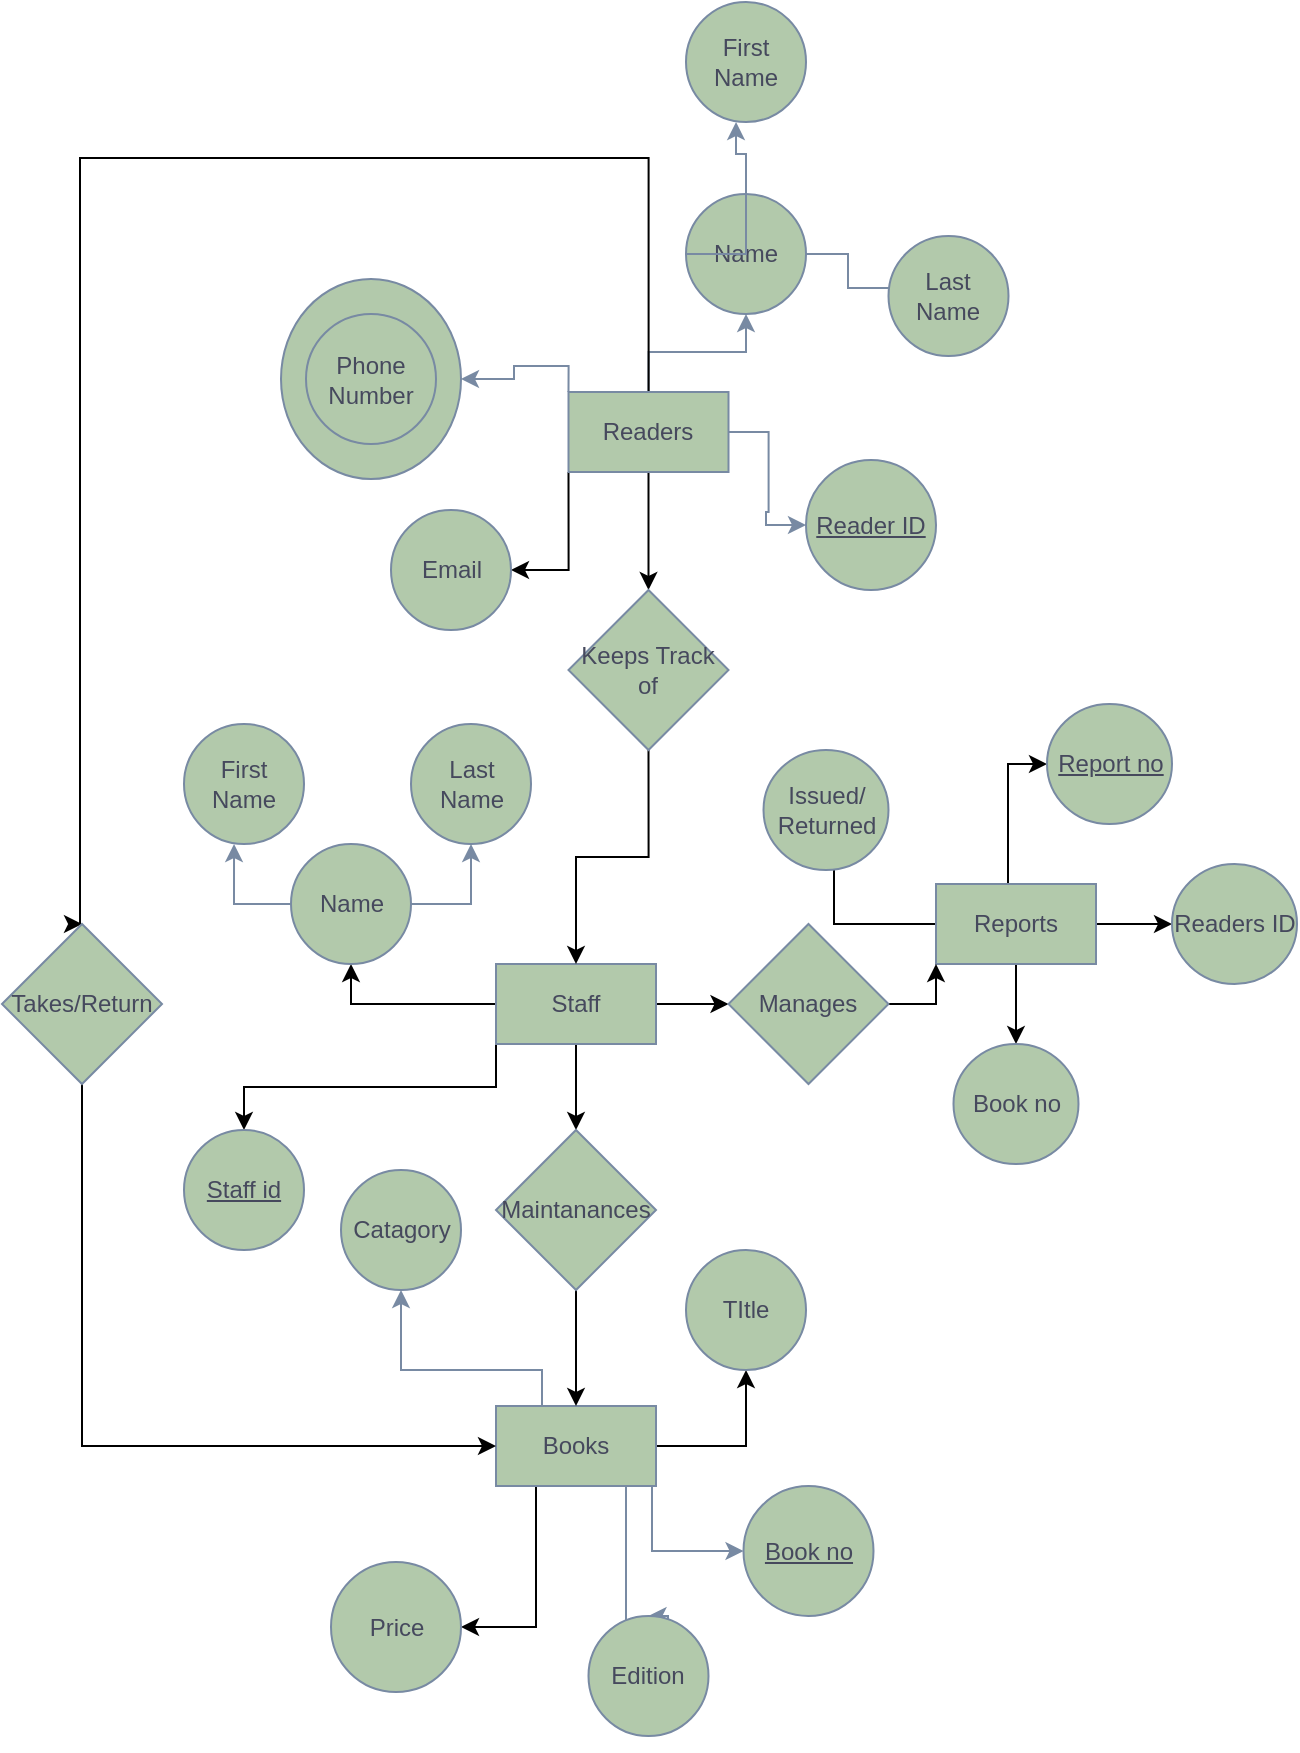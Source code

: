 <mxfile version="22.0.8" type="github">
  <diagram id="R2lEEEUBdFMjLlhIrx00" name="Page-1">
    <mxGraphModel dx="2602" dy="856" grid="1" gridSize="13" guides="1" tooltips="1" connect="1" arrows="1" fold="1" page="1" pageScale="1" pageWidth="1100" pageHeight="850" background="none" math="0" shadow="0" extFonts="Permanent Marker^https://fonts.googleapis.com/css?family=Permanent+Marker">
      <root>
        <mxCell id="0" />
        <mxCell id="1" parent="0" />
        <mxCell id="fH8mJjxcbIheR-t7tr0s-37" style="edgeStyle=orthogonalEdgeStyle;rounded=0;orthogonalLoop=1;jettySize=auto;html=1;exitX=0.5;exitY=0;exitDx=0;exitDy=0;entryX=0.5;entryY=1;entryDx=0;entryDy=0;labelBackgroundColor=none;strokeColor=#788AA3;fontColor=default;" parent="1" source="fH8mJjxcbIheR-t7tr0s-26" target="fH8mJjxcbIheR-t7tr0s-30" edge="1">
          <mxGeometry relative="1" as="geometry" />
        </mxCell>
        <mxCell id="fH8mJjxcbIheR-t7tr0s-38" style="edgeStyle=orthogonalEdgeStyle;rounded=0;orthogonalLoop=1;jettySize=auto;html=1;exitX=1;exitY=0.5;exitDx=0;exitDy=0;entryX=0;entryY=0.5;entryDx=0;entryDy=0;labelBackgroundColor=none;strokeColor=#788AA3;fontColor=default;" parent="1" source="fH8mJjxcbIheR-t7tr0s-26" target="fH8mJjxcbIheR-t7tr0s-28" edge="1">
          <mxGeometry relative="1" as="geometry" />
        </mxCell>
        <mxCell id="fH8mJjxcbIheR-t7tr0s-40" style="edgeStyle=orthogonalEdgeStyle;rounded=0;orthogonalLoop=1;jettySize=auto;html=1;exitX=0;exitY=0;exitDx=0;exitDy=0;entryX=1;entryY=0.5;entryDx=0;entryDy=0;labelBackgroundColor=none;strokeColor=#788AA3;fontColor=default;" parent="1" source="fH8mJjxcbIheR-t7tr0s-26" target="fH8mJjxcbIheR-t7tr0s-29" edge="1">
          <mxGeometry relative="1" as="geometry">
            <Array as="points">
              <mxPoint x="166" y="338" />
              <mxPoint x="139" y="338" />
              <mxPoint x="139" y="345" />
            </Array>
          </mxGeometry>
        </mxCell>
        <mxCell id="rkeX6iYqrd1ysi2gWYMc-37" style="edgeStyle=orthogonalEdgeStyle;rounded=0;orthogonalLoop=1;jettySize=auto;html=1;exitX=0;exitY=1;exitDx=0;exitDy=0;entryX=1;entryY=0.5;entryDx=0;entryDy=0;" parent="1" source="fH8mJjxcbIheR-t7tr0s-26" target="fH8mJjxcbIheR-t7tr0s-27" edge="1">
          <mxGeometry relative="1" as="geometry" />
        </mxCell>
        <mxCell id="rkeX6iYqrd1ysi2gWYMc-39" value="" style="edgeStyle=orthogonalEdgeStyle;rounded=0;orthogonalLoop=1;jettySize=auto;html=1;" parent="1" source="fH8mJjxcbIheR-t7tr0s-26" target="rkeX6iYqrd1ysi2gWYMc-38" edge="1">
          <mxGeometry relative="1" as="geometry" />
        </mxCell>
        <mxCell id="rkeX6iYqrd1ysi2gWYMc-52" style="edgeStyle=orthogonalEdgeStyle;rounded=0;orthogonalLoop=1;jettySize=auto;html=1;entryX=1;entryY=0.5;entryDx=0;entryDy=0;" parent="1" source="fH8mJjxcbIheR-t7tr0s-26" target="rkeX6iYqrd1ysi2gWYMc-53" edge="1">
          <mxGeometry relative="1" as="geometry">
            <mxPoint x="-182" y="637" as="targetPoint" />
            <Array as="points">
              <mxPoint x="206" y="234" />
              <mxPoint x="-78" y="234" />
              <mxPoint x="-78" y="617" />
            </Array>
          </mxGeometry>
        </mxCell>
        <mxCell id="fH8mJjxcbIheR-t7tr0s-26" value="Readers" style="rounded=0;whiteSpace=wrap;html=1;labelBackgroundColor=none;fillColor=#B2C9AB;strokeColor=#788AA3;fontColor=#46495D;" parent="1" vertex="1">
          <mxGeometry x="166.25" y="351" width="80" height="40" as="geometry" />
        </mxCell>
        <mxCell id="fH8mJjxcbIheR-t7tr0s-27" value="Email" style="ellipse;whiteSpace=wrap;html=1;labelBackgroundColor=none;fillColor=#B2C9AB;strokeColor=#788AA3;fontColor=#46495D;" parent="1" vertex="1">
          <mxGeometry x="77.5" y="410" width="60" height="60" as="geometry" />
        </mxCell>
        <mxCell id="fH8mJjxcbIheR-t7tr0s-28" value="&lt;u&gt;Reader ID&lt;/u&gt;" style="ellipse;whiteSpace=wrap;html=1;labelBackgroundColor=none;fillColor=#B2C9AB;strokeColor=#788AA3;fontColor=#46495D;" parent="1" vertex="1">
          <mxGeometry x="285" y="385" width="65" height="65" as="geometry" />
        </mxCell>
        <mxCell id="fH8mJjxcbIheR-t7tr0s-29" value="" style="ellipse;whiteSpace=wrap;html=1;labelBackgroundColor=none;fillColor=#B2C9AB;strokeColor=#788AA3;fontColor=#46495D;" parent="1" vertex="1">
          <mxGeometry x="22.5" y="294.5" width="90" height="100" as="geometry" />
        </mxCell>
        <mxCell id="fH8mJjxcbIheR-t7tr0s-36" style="edgeStyle=orthogonalEdgeStyle;rounded=0;orthogonalLoop=1;jettySize=auto;html=1;exitX=1;exitY=0.5;exitDx=0;exitDy=0;entryX=0.5;entryY=1;entryDx=0;entryDy=0;labelBackgroundColor=none;strokeColor=#788AA3;fontColor=default;" parent="1" source="fH8mJjxcbIheR-t7tr0s-30" target="fH8mJjxcbIheR-t7tr0s-33" edge="1">
          <mxGeometry relative="1" as="geometry">
            <Array as="points">
              <mxPoint x="306" y="282" />
              <mxPoint x="306" y="299" />
              <mxPoint x="356" y="299" />
            </Array>
          </mxGeometry>
        </mxCell>
        <mxCell id="fH8mJjxcbIheR-t7tr0s-30" value="Name" style="ellipse;whiteSpace=wrap;html=1;labelBackgroundColor=none;fillColor=#B2C9AB;strokeColor=#788AA3;fontColor=#46495D;" parent="1" vertex="1">
          <mxGeometry x="225" y="252" width="60" height="60" as="geometry" />
        </mxCell>
        <mxCell id="fH8mJjxcbIheR-t7tr0s-32" value="First Name" style="ellipse;whiteSpace=wrap;html=1;labelBackgroundColor=none;fillColor=#B2C9AB;strokeColor=#788AA3;fontColor=#46495D;" parent="1" vertex="1">
          <mxGeometry x="225" y="156" width="60" height="60" as="geometry" />
        </mxCell>
        <mxCell id="fH8mJjxcbIheR-t7tr0s-33" value="Last Name" style="ellipse;whiteSpace=wrap;html=1;labelBackgroundColor=none;fillColor=#B2C9AB;strokeColor=#788AA3;fontColor=#46495D;" parent="1" vertex="1">
          <mxGeometry x="326.25" y="273" width="60" height="60" as="geometry" />
        </mxCell>
        <mxCell id="fH8mJjxcbIheR-t7tr0s-35" style="edgeStyle=orthogonalEdgeStyle;rounded=0;orthogonalLoop=1;jettySize=auto;html=1;exitX=0;exitY=0.5;exitDx=0;exitDy=0;entryX=0.417;entryY=1;entryDx=0;entryDy=0;entryPerimeter=0;labelBackgroundColor=none;strokeColor=#788AA3;fontColor=default;" parent="1" source="fH8mJjxcbIheR-t7tr0s-30" target="fH8mJjxcbIheR-t7tr0s-32" edge="1">
          <mxGeometry relative="1" as="geometry">
            <Array as="points">
              <mxPoint x="255" y="282" />
              <mxPoint x="255" y="232" />
              <mxPoint x="250" y="232" />
            </Array>
          </mxGeometry>
        </mxCell>
        <mxCell id="fH8mJjxcbIheR-t7tr0s-39" value="Phone Number" style="ellipse;whiteSpace=wrap;html=1;aspect=fixed;labelBackgroundColor=none;fillColor=#B2C9AB;strokeColor=#788AA3;fontColor=#46495D;" parent="1" vertex="1">
          <mxGeometry x="35" y="312" width="65" height="65" as="geometry" />
        </mxCell>
        <mxCell id="fH8mJjxcbIheR-t7tr0s-41" style="edgeStyle=orthogonalEdgeStyle;rounded=0;orthogonalLoop=1;jettySize=auto;html=1;exitX=0.5;exitY=1;exitDx=0;exitDy=0;labelBackgroundColor=none;strokeColor=#788AA3;fontColor=default;" parent="1" source="fH8mJjxcbIheR-t7tr0s-29" target="fH8mJjxcbIheR-t7tr0s-29" edge="1">
          <mxGeometry relative="1" as="geometry" />
        </mxCell>
        <mxCell id="fH8mJjxcbIheR-t7tr0s-44" style="edgeStyle=orthogonalEdgeStyle;rounded=0;orthogonalLoop=1;jettySize=auto;html=1;exitX=0.5;exitY=0;exitDx=0;exitDy=0;entryX=0.5;entryY=1;entryDx=0;entryDy=0;labelBackgroundColor=none;strokeColor=#788AA3;fontColor=default;" parent="1" source="fH8mJjxcbIheR-t7tr0s-48" target="fH8mJjxcbIheR-t7tr0s-52" edge="1">
          <mxGeometry relative="1" as="geometry">
            <Array as="points">
              <mxPoint x="153" y="858" />
              <mxPoint x="153" y="840" />
              <mxPoint x="83" y="840" />
            </Array>
          </mxGeometry>
        </mxCell>
        <mxCell id="fH8mJjxcbIheR-t7tr0s-45" style="edgeStyle=orthogonalEdgeStyle;rounded=0;orthogonalLoop=1;jettySize=auto;html=1;exitX=1;exitY=0.5;exitDx=0;exitDy=0;entryX=0;entryY=0.5;entryDx=0;entryDy=0;labelBackgroundColor=none;strokeColor=#788AA3;fontColor=default;" parent="1" source="fH8mJjxcbIheR-t7tr0s-48" target="fH8mJjxcbIheR-t7tr0s-50" edge="1">
          <mxGeometry relative="1" as="geometry">
            <Array as="points">
              <mxPoint x="208" y="878" />
              <mxPoint x="208" y="931" />
            </Array>
          </mxGeometry>
        </mxCell>
        <mxCell id="fH8mJjxcbIheR-t7tr0s-47" style="edgeStyle=orthogonalEdgeStyle;rounded=0;orthogonalLoop=1;jettySize=auto;html=1;exitX=0.5;exitY=1;exitDx=0;exitDy=0;entryX=0.5;entryY=0;entryDx=0;entryDy=0;labelBackgroundColor=none;strokeColor=#788AA3;fontColor=default;" parent="1" source="fH8mJjxcbIheR-t7tr0s-48" target="fH8mJjxcbIheR-t7tr0s-49" edge="1">
          <mxGeometry relative="1" as="geometry">
            <Array as="points">
              <mxPoint x="195" y="898" />
              <mxPoint x="195" y="966" />
              <mxPoint x="216" y="966" />
            </Array>
          </mxGeometry>
        </mxCell>
        <mxCell id="rkeX6iYqrd1ysi2gWYMc-1" style="edgeStyle=orthogonalEdgeStyle;rounded=0;orthogonalLoop=1;jettySize=auto;html=1;exitX=0.25;exitY=1;exitDx=0;exitDy=0;entryX=1;entryY=0.5;entryDx=0;entryDy=0;" parent="1" source="fH8mJjxcbIheR-t7tr0s-48" target="fH8mJjxcbIheR-t7tr0s-56" edge="1">
          <mxGeometry relative="1" as="geometry" />
        </mxCell>
        <mxCell id="rkeX6iYqrd1ysi2gWYMc-5" style="edgeStyle=orthogonalEdgeStyle;rounded=0;orthogonalLoop=1;jettySize=auto;html=1;exitX=0.75;exitY=0;exitDx=0;exitDy=0;entryX=0.5;entryY=1;entryDx=0;entryDy=0;" parent="1" source="fH8mJjxcbIheR-t7tr0s-48" target="rkeX6iYqrd1ysi2gWYMc-2" edge="1">
          <mxGeometry relative="1" as="geometry">
            <Array as="points">
              <mxPoint x="190" y="878" />
              <mxPoint x="255" y="878" />
            </Array>
          </mxGeometry>
        </mxCell>
        <mxCell id="fH8mJjxcbIheR-t7tr0s-48" value="Books" style="rounded=0;whiteSpace=wrap;html=1;labelBackgroundColor=none;fillColor=#B2C9AB;strokeColor=#788AA3;fontColor=#46495D;" parent="1" vertex="1">
          <mxGeometry x="130" y="858" width="80" height="40" as="geometry" />
        </mxCell>
        <mxCell id="fH8mJjxcbIheR-t7tr0s-49" value="Edition" style="ellipse;whiteSpace=wrap;html=1;labelBackgroundColor=none;fillColor=#B2C9AB;strokeColor=#788AA3;fontColor=#46495D;" parent="1" vertex="1">
          <mxGeometry x="176.25" y="963" width="60" height="60" as="geometry" />
        </mxCell>
        <mxCell id="fH8mJjxcbIheR-t7tr0s-50" value="&lt;u&gt;Book no&lt;/u&gt;" style="ellipse;whiteSpace=wrap;html=1;labelBackgroundColor=none;fillColor=#B2C9AB;strokeColor=#788AA3;fontColor=#46495D;" parent="1" vertex="1">
          <mxGeometry x="253.75" y="898" width="65" height="65" as="geometry" />
        </mxCell>
        <mxCell id="fH8mJjxcbIheR-t7tr0s-52" value="Catagory" style="ellipse;whiteSpace=wrap;html=1;labelBackgroundColor=none;fillColor=#B2C9AB;strokeColor=#788AA3;fontColor=#46495D;" parent="1" vertex="1">
          <mxGeometry x="52.5" y="740" width="60" height="60" as="geometry" />
        </mxCell>
        <mxCell id="fH8mJjxcbIheR-t7tr0s-56" value="Price" style="ellipse;whiteSpace=wrap;html=1;aspect=fixed;labelBackgroundColor=none;fillColor=#B2C9AB;strokeColor=#788AA3;fontColor=#46495D;" parent="1" vertex="1">
          <mxGeometry x="47.5" y="936" width="65" height="65" as="geometry" />
        </mxCell>
        <mxCell id="fH8mJjxcbIheR-t7tr0s-57" style="edgeStyle=orthogonalEdgeStyle;rounded=0;orthogonalLoop=1;jettySize=auto;html=1;exitX=0.5;exitY=1;exitDx=0;exitDy=0;labelBackgroundColor=none;strokeColor=#788AA3;fontColor=default;" parent="1" edge="1">
          <mxGeometry relative="1" as="geometry">
            <mxPoint x="35" y="1022" as="sourcePoint" />
            <mxPoint x="35" y="1022" as="targetPoint" />
          </mxGeometry>
        </mxCell>
        <mxCell id="rkeX6iYqrd1ysi2gWYMc-2" value="TItle" style="ellipse;whiteSpace=wrap;html=1;labelBackgroundColor=none;fillColor=#B2C9AB;strokeColor=#788AA3;fontColor=#46495D;" parent="1" vertex="1">
          <mxGeometry x="225" y="780" width="60" height="60" as="geometry" />
        </mxCell>
        <mxCell id="rkeX6iYqrd1ysi2gWYMc-34" value="" style="edgeStyle=orthogonalEdgeStyle;rounded=0;orthogonalLoop=1;jettySize=auto;html=1;" parent="1" source="rkeX6iYqrd1ysi2gWYMc-6" target="rkeX6iYqrd1ysi2gWYMc-33" edge="1">
          <mxGeometry relative="1" as="geometry" />
        </mxCell>
        <mxCell id="rkeX6iYqrd1ysi2gWYMc-49" style="edgeStyle=orthogonalEdgeStyle;rounded=0;orthogonalLoop=1;jettySize=auto;html=1;exitX=0;exitY=1;exitDx=0;exitDy=0;" parent="1" source="rkeX6iYqrd1ysi2gWYMc-6" target="rkeX6iYqrd1ysi2gWYMc-17" edge="1">
          <mxGeometry relative="1" as="geometry" />
        </mxCell>
        <mxCell id="rkeX6iYqrd1ysi2gWYMc-50" style="edgeStyle=orthogonalEdgeStyle;rounded=0;orthogonalLoop=1;jettySize=auto;html=1;exitX=0.5;exitY=1;exitDx=0;exitDy=0;entryX=0.5;entryY=1;entryDx=0;entryDy=0;" parent="1" source="rkeX6iYqrd1ysi2gWYMc-6" target="rkeX6iYqrd1ysi2gWYMc-45" edge="1">
          <mxGeometry relative="1" as="geometry" />
        </mxCell>
        <mxCell id="7S78-FZ6ARH5kjR_m03Z-1" style="edgeStyle=orthogonalEdgeStyle;rounded=0;orthogonalLoop=1;jettySize=auto;html=1;exitX=0;exitY=0.5;exitDx=0;exitDy=0;entryX=0.5;entryY=1;entryDx=0;entryDy=0;" parent="1" source="rkeX6iYqrd1ysi2gWYMc-6" target="rkeX6iYqrd1ysi2gWYMc-12" edge="1">
          <mxGeometry relative="1" as="geometry" />
        </mxCell>
        <mxCell id="rkeX6iYqrd1ysi2gWYMc-6" value="Staff" style="rounded=0;whiteSpace=wrap;html=1;labelBackgroundColor=none;fillColor=#B2C9AB;strokeColor=#788AA3;fontColor=#46495D;" parent="1" vertex="1">
          <mxGeometry x="130" y="637" width="80" height="40" as="geometry" />
        </mxCell>
        <mxCell id="rkeX6iYqrd1ysi2gWYMc-11" style="edgeStyle=orthogonalEdgeStyle;rounded=0;orthogonalLoop=1;jettySize=auto;html=1;exitX=1;exitY=0.5;exitDx=0;exitDy=0;entryX=0.5;entryY=1;entryDx=0;entryDy=0;labelBackgroundColor=none;strokeColor=#788AA3;fontColor=default;" parent="1" source="rkeX6iYqrd1ysi2gWYMc-12" target="rkeX6iYqrd1ysi2gWYMc-14" edge="1">
          <mxGeometry relative="1" as="geometry" />
        </mxCell>
        <mxCell id="rkeX6iYqrd1ysi2gWYMc-12" value="Name" style="ellipse;whiteSpace=wrap;html=1;labelBackgroundColor=none;fillColor=#B2C9AB;strokeColor=#788AA3;fontColor=#46495D;" parent="1" vertex="1">
          <mxGeometry x="27.5" y="577" width="60" height="60" as="geometry" />
        </mxCell>
        <mxCell id="rkeX6iYqrd1ysi2gWYMc-13" value="First Name" style="ellipse;whiteSpace=wrap;html=1;labelBackgroundColor=none;fillColor=#B2C9AB;strokeColor=#788AA3;fontColor=#46495D;" parent="1" vertex="1">
          <mxGeometry x="-26" y="517" width="60" height="60" as="geometry" />
        </mxCell>
        <mxCell id="rkeX6iYqrd1ysi2gWYMc-14" value="Last Name" style="ellipse;whiteSpace=wrap;html=1;labelBackgroundColor=none;fillColor=#B2C9AB;strokeColor=#788AA3;fontColor=#46495D;" parent="1" vertex="1">
          <mxGeometry x="87.5" y="517" width="60" height="60" as="geometry" />
        </mxCell>
        <mxCell id="rkeX6iYqrd1ysi2gWYMc-15" style="edgeStyle=orthogonalEdgeStyle;rounded=0;orthogonalLoop=1;jettySize=auto;html=1;exitX=0;exitY=0.5;exitDx=0;exitDy=0;entryX=0.417;entryY=1;entryDx=0;entryDy=0;entryPerimeter=0;labelBackgroundColor=none;strokeColor=#788AA3;fontColor=default;" parent="1" source="rkeX6iYqrd1ysi2gWYMc-12" target="rkeX6iYqrd1ysi2gWYMc-13" edge="1">
          <mxGeometry relative="1" as="geometry" />
        </mxCell>
        <mxCell id="rkeX6iYqrd1ysi2gWYMc-17" value="&lt;u&gt;Staff id&lt;/u&gt;" style="ellipse;whiteSpace=wrap;html=1;fillColor=#B2C9AB;strokeColor=#788AA3;fontColor=#46495D;rounded=0;labelBackgroundColor=none;" parent="1" vertex="1">
          <mxGeometry x="-26" y="720" width="60" height="60" as="geometry" />
        </mxCell>
        <mxCell id="rkeX6iYqrd1ysi2gWYMc-21" value="" style="edgeStyle=orthogonalEdgeStyle;rounded=0;orthogonalLoop=1;jettySize=auto;html=1;" parent="1" source="rkeX6iYqrd1ysi2gWYMc-19" target="rkeX6iYqrd1ysi2gWYMc-20" edge="1">
          <mxGeometry relative="1" as="geometry" />
        </mxCell>
        <mxCell id="rkeX6iYqrd1ysi2gWYMc-24" style="edgeStyle=orthogonalEdgeStyle;rounded=0;orthogonalLoop=1;jettySize=auto;html=1;exitX=0;exitY=0.5;exitDx=0;exitDy=0;entryX=1;entryY=0.5;entryDx=0;entryDy=0;" parent="1" source="rkeX6iYqrd1ysi2gWYMc-19" target="rkeX6iYqrd1ysi2gWYMc-22" edge="1">
          <mxGeometry relative="1" as="geometry">
            <Array as="points">
              <mxPoint x="299" y="617" />
              <mxPoint x="299" y="560" />
            </Array>
          </mxGeometry>
        </mxCell>
        <mxCell id="rkeX6iYqrd1ysi2gWYMc-27" style="edgeStyle=orthogonalEdgeStyle;rounded=0;orthogonalLoop=1;jettySize=auto;html=1;entryX=0.5;entryY=0;entryDx=0;entryDy=0;" parent="1" source="rkeX6iYqrd1ysi2gWYMc-19" target="rkeX6iYqrd1ysi2gWYMc-25" edge="1">
          <mxGeometry relative="1" as="geometry" />
        </mxCell>
        <mxCell id="rkeX6iYqrd1ysi2gWYMc-32" style="edgeStyle=orthogonalEdgeStyle;rounded=0;orthogonalLoop=1;jettySize=auto;html=1;exitX=1;exitY=0.5;exitDx=0;exitDy=0;entryX=0;entryY=0.5;entryDx=0;entryDy=0;" parent="1" source="rkeX6iYqrd1ysi2gWYMc-19" target="rkeX6iYqrd1ysi2gWYMc-30" edge="1">
          <mxGeometry relative="1" as="geometry">
            <Array as="points">
              <mxPoint x="396" y="617" />
              <mxPoint x="396" y="598" />
              <mxPoint x="386" y="598" />
            </Array>
          </mxGeometry>
        </mxCell>
        <mxCell id="rkeX6iYqrd1ysi2gWYMc-19" value="Reports" style="rounded=0;whiteSpace=wrap;html=1;labelBackgroundColor=none;fillColor=#B2C9AB;strokeColor=#788AA3;fontColor=#46495D;" parent="1" vertex="1">
          <mxGeometry x="350" y="597" width="80" height="40" as="geometry" />
        </mxCell>
        <mxCell id="rkeX6iYqrd1ysi2gWYMc-20" value="Readers ID" style="ellipse;whiteSpace=wrap;html=1;fillColor=#B2C9AB;strokeColor=#788AA3;fontColor=#46495D;rounded=0;labelBackgroundColor=none;" parent="1" vertex="1">
          <mxGeometry x="468" y="587" width="62.5" height="60" as="geometry" />
        </mxCell>
        <mxCell id="rkeX6iYqrd1ysi2gWYMc-22" value="Issued/ Returned" style="ellipse;whiteSpace=wrap;html=1;fillColor=#B2C9AB;strokeColor=#788AA3;fontColor=#46495D;rounded=0;labelBackgroundColor=none;" parent="1" vertex="1">
          <mxGeometry x="263.75" y="530" width="62.5" height="60" as="geometry" />
        </mxCell>
        <mxCell id="rkeX6iYqrd1ysi2gWYMc-25" value="Book no" style="ellipse;whiteSpace=wrap;html=1;fillColor=#B2C9AB;strokeColor=#788AA3;fontColor=#46495D;rounded=0;labelBackgroundColor=none;" parent="1" vertex="1">
          <mxGeometry x="358.75" y="677" width="62.5" height="60" as="geometry" />
        </mxCell>
        <mxCell id="rkeX6iYqrd1ysi2gWYMc-30" value="&lt;u&gt;Report no&lt;/u&gt;" style="ellipse;whiteSpace=wrap;html=1;fillColor=#B2C9AB;strokeColor=#788AA3;fontColor=#46495D;rounded=0;labelBackgroundColor=none;" parent="1" vertex="1">
          <mxGeometry x="405.5" y="507" width="62.5" height="60" as="geometry" />
        </mxCell>
        <mxCell id="rkeX6iYqrd1ysi2gWYMc-35" style="edgeStyle=orthogonalEdgeStyle;rounded=0;orthogonalLoop=1;jettySize=auto;html=1;exitX=1;exitY=0.5;exitDx=0;exitDy=0;entryX=0;entryY=1;entryDx=0;entryDy=0;" parent="1" source="rkeX6iYqrd1ysi2gWYMc-33" target="rkeX6iYqrd1ysi2gWYMc-19" edge="1">
          <mxGeometry relative="1" as="geometry" />
        </mxCell>
        <mxCell id="rkeX6iYqrd1ysi2gWYMc-33" value="Manages" style="rhombus;whiteSpace=wrap;html=1;fillColor=#B2C9AB;strokeColor=#788AA3;fontColor=#46495D;rounded=0;labelBackgroundColor=none;" parent="1" vertex="1">
          <mxGeometry x="246.25" y="617" width="80" height="80" as="geometry" />
        </mxCell>
        <mxCell id="rkeX6iYqrd1ysi2gWYMc-40" style="edgeStyle=orthogonalEdgeStyle;rounded=0;orthogonalLoop=1;jettySize=auto;html=1;exitX=0.5;exitY=1;exitDx=0;exitDy=0;entryX=0.5;entryY=0;entryDx=0;entryDy=0;" parent="1" source="rkeX6iYqrd1ysi2gWYMc-38" target="rkeX6iYqrd1ysi2gWYMc-6" edge="1">
          <mxGeometry relative="1" as="geometry" />
        </mxCell>
        <mxCell id="rkeX6iYqrd1ysi2gWYMc-38" value="Keeps Track of" style="rhombus;whiteSpace=wrap;html=1;fillColor=#B2C9AB;strokeColor=#788AA3;fontColor=#46495D;rounded=0;labelBackgroundColor=none;" parent="1" vertex="1">
          <mxGeometry x="166.25" y="450" width="80" height="80" as="geometry" />
        </mxCell>
        <mxCell id="rkeX6iYqrd1ysi2gWYMc-51" style="edgeStyle=orthogonalEdgeStyle;rounded=0;orthogonalLoop=1;jettySize=auto;html=1;exitX=0.5;exitY=0;exitDx=0;exitDy=0;entryX=0.5;entryY=0;entryDx=0;entryDy=0;" parent="1" source="rkeX6iYqrd1ysi2gWYMc-45" target="fH8mJjxcbIheR-t7tr0s-48" edge="1">
          <mxGeometry relative="1" as="geometry" />
        </mxCell>
        <mxCell id="rkeX6iYqrd1ysi2gWYMc-45" value="Maintanances" style="rhombus;whiteSpace=wrap;html=1;fillColor=#B2C9AB;strokeColor=#788AA3;fontColor=#46495D;rounded=0;labelBackgroundColor=none;direction=west;" parent="1" vertex="1">
          <mxGeometry x="130" y="720" width="80" height="80" as="geometry" />
        </mxCell>
        <mxCell id="rkeX6iYqrd1ysi2gWYMc-54" style="edgeStyle=orthogonalEdgeStyle;rounded=0;orthogonalLoop=1;jettySize=auto;html=1;exitX=0;exitY=0.5;exitDx=0;exitDy=0;entryX=0;entryY=0.5;entryDx=0;entryDy=0;" parent="1" source="rkeX6iYqrd1ysi2gWYMc-53" target="fH8mJjxcbIheR-t7tr0s-48" edge="1">
          <mxGeometry relative="1" as="geometry">
            <mxPoint x="-181.692" y="988.0" as="targetPoint" />
          </mxGeometry>
        </mxCell>
        <mxCell id="rkeX6iYqrd1ysi2gWYMc-53" value="Takes/Return" style="rhombus;whiteSpace=wrap;html=1;fillColor=#B2C9AB;strokeColor=#788AA3;fontColor=#46495D;rounded=0;labelBackgroundColor=none;direction=north;" parent="1" vertex="1">
          <mxGeometry x="-117" y="617" width="80" height="80" as="geometry" />
        </mxCell>
      </root>
    </mxGraphModel>
  </diagram>
</mxfile>
